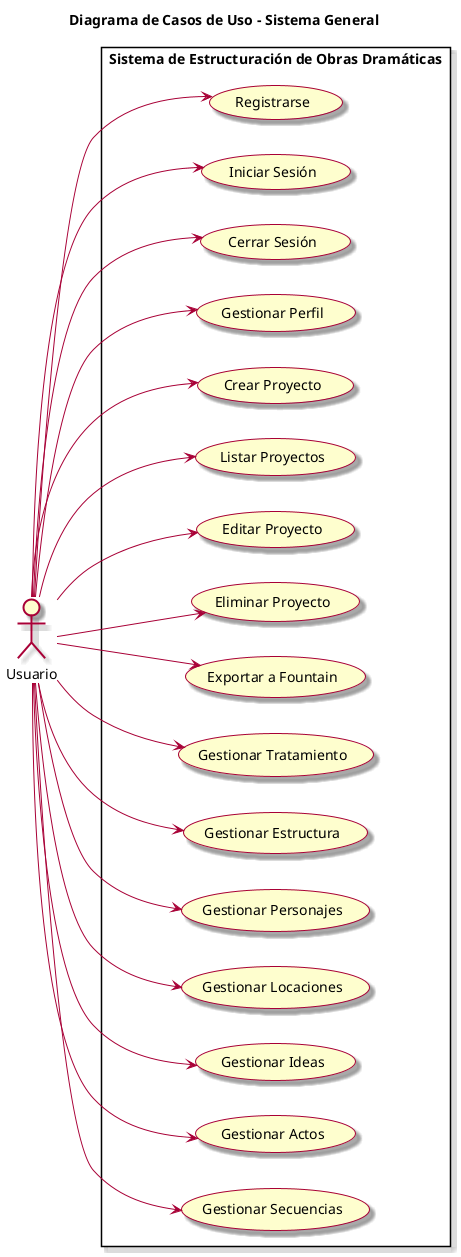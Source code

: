 @startuml Sistema_General
!define RECTANGLE class
skin rose

title Diagrama de Casos de Uso - Sistema General

left to right direction
skinparam packageStyle rectangle

actor "Usuario" as User

rectangle "Sistema de Estructuración de Obras Dramáticas" {
    ' Gestión de Usuarios
    usecase "Registrarse" as UC1
    usecase "Iniciar Sesión" as UC2
    usecase "Cerrar Sesión" as UC3
    usecase "Gestionar Perfil" as UC4

    ' Gestión de Proyectos
    usecase "Crear Proyecto" as UC5
    usecase "Listar Proyectos" as UC6
    usecase "Editar Proyecto" as UC7
    usecase "Eliminar Proyecto" as UC8
    usecase "Exportar a Fountain" as UC9

    ' Gestión de Contenido
    usecase "Gestionar Tratamiento" as UC10
    usecase "Gestionar Estructura" as UC11
    usecase "Gestionar Personajes" as UC12
    usecase "Gestionar Locaciones" as UC13
    usecase "Gestionar Ideas" as UC14
    usecase "Gestionar Actos" as UC15
    usecase "Gestionar Secuencias" as UC16
}

' Relaciones Usuario
User --> UC1
User --> UC2
User --> UC3
User --> UC4
User --> UC5
User --> UC6
User --> UC7
User --> UC8
User --> UC9
User --> UC10
User --> UC11
User --> UC12
User --> UC13
User --> UC14
User --> UC15
User --> UC16

@enduml
